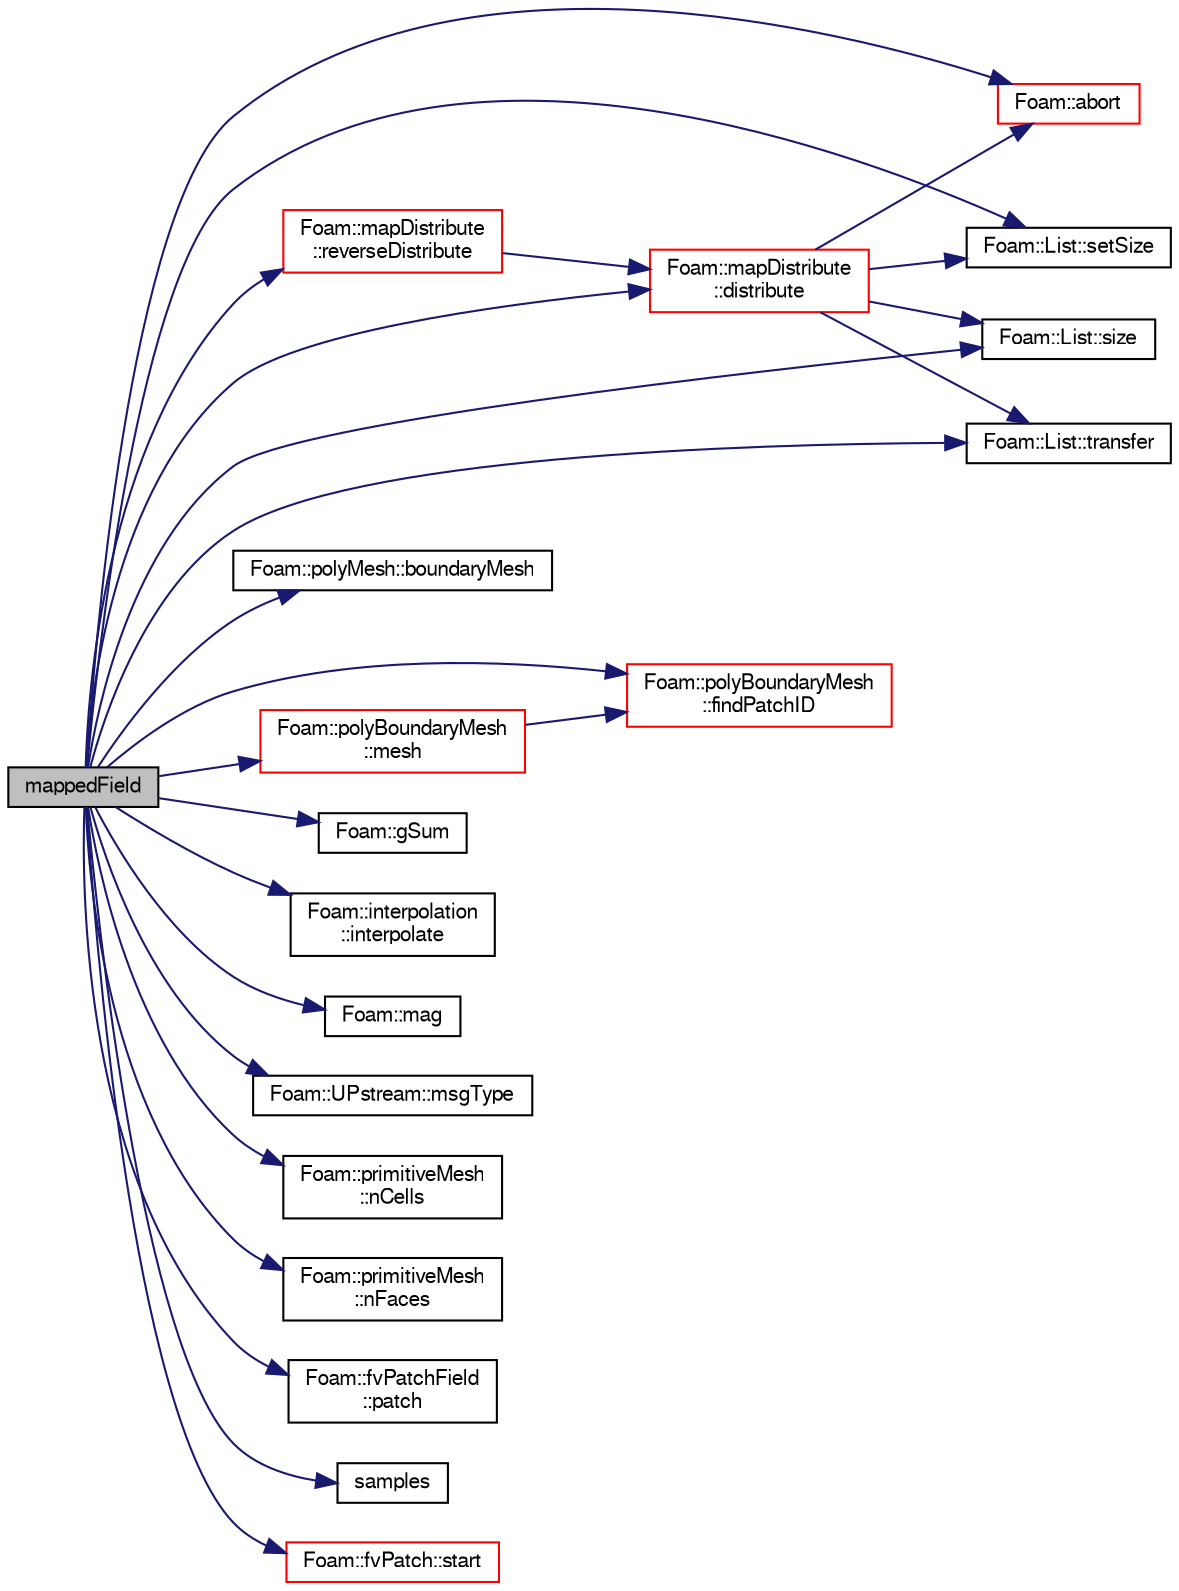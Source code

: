 digraph "mappedField"
{
  bgcolor="transparent";
  edge [fontname="FreeSans",fontsize="10",labelfontname="FreeSans",labelfontsize="10"];
  node [fontname="FreeSans",fontsize="10",shape=record];
  rankdir="LR";
  Node690 [label="mappedField",height=0.2,width=0.4,color="black", fillcolor="grey75", style="filled", fontcolor="black"];
  Node690 -> Node691 [color="midnightblue",fontsize="10",style="solid",fontname="FreeSans"];
  Node691 [label="Foam::abort",height=0.2,width=0.4,color="red",URL="$a21124.html#a447107a607d03e417307c203fa5fb44b"];
  Node690 -> Node734 [color="midnightblue",fontsize="10",style="solid",fontname="FreeSans"];
  Node734 [label="Foam::polyMesh::boundaryMesh",height=0.2,width=0.4,color="black",URL="$a27410.html#a9f2b68c134340291eda6197f47f25484",tooltip="Return boundary mesh. "];
  Node690 -> Node735 [color="midnightblue",fontsize="10",style="solid",fontname="FreeSans"];
  Node735 [label="Foam::mapDistribute\l::distribute",height=0.2,width=0.4,color="red",URL="$a27362.html#a33e0f8481eb68bf011731ec98e8f7c65",tooltip="Distribute data. Note:schedule only used for Pstream::scheduled. "];
  Node735 -> Node691 [color="midnightblue",fontsize="10",style="solid",fontname="FreeSans"];
  Node735 -> Node739 [color="midnightblue",fontsize="10",style="solid",fontname="FreeSans"];
  Node739 [label="Foam::List::setSize",height=0.2,width=0.4,color="black",URL="$a25694.html#aedb985ffeaf1bdbfeccc2a8730405703",tooltip="Reset size of List. "];
  Node735 -> Node740 [color="midnightblue",fontsize="10",style="solid",fontname="FreeSans"];
  Node740 [label="Foam::List::size",height=0.2,width=0.4,color="black",URL="$a25694.html#a8a5f6fa29bd4b500caf186f60245b384",tooltip="Override size to be inconsistent with allocated storage. "];
  Node735 -> Node741 [color="midnightblue",fontsize="10",style="solid",fontname="FreeSans"];
  Node741 [label="Foam::List::transfer",height=0.2,width=0.4,color="black",URL="$a25694.html#a25ad1d2084d16b234b0cf91c07e832c0",tooltip="Transfer the contents of the argument List into this list. "];
  Node690 -> Node743 [color="midnightblue",fontsize="10",style="solid",fontname="FreeSans"];
  Node743 [label="Foam::polyBoundaryMesh\l::findPatchID",height=0.2,width=0.4,color="red",URL="$a27402.html#ac89fe0aab9fe12bd4f0d3807495fe72b",tooltip="Find patch index given a name. "];
  Node690 -> Node747 [color="midnightblue",fontsize="10",style="solid",fontname="FreeSans"];
  Node747 [label="Foam::gSum",height=0.2,width=0.4,color="black",URL="$a21124.html#a11b1ebb4c53ad062332767d75ca96328"];
  Node690 -> Node748 [color="midnightblue",fontsize="10",style="solid",fontname="FreeSans"];
  Node748 [label="Foam::interpolation\l::interpolate",height=0.2,width=0.4,color="black",URL="$a22158.html#a6035a5d27ef26ebad9ac2e9690fe3fda",tooltip="Interpolate field to the given point in the given cell. "];
  Node690 -> Node749 [color="midnightblue",fontsize="10",style="solid",fontname="FreeSans"];
  Node749 [label="Foam::mag",height=0.2,width=0.4,color="black",URL="$a21124.html#a929da2a3fdcf3dacbbe0487d3a330dae"];
  Node690 -> Node750 [color="midnightblue",fontsize="10",style="solid",fontname="FreeSans"];
  Node750 [label="Foam::polyBoundaryMesh\l::mesh",height=0.2,width=0.4,color="red",URL="$a27402.html#ae78c91f8ff731c07ccc4351d9fe861ba",tooltip="Return the mesh reference. "];
  Node750 -> Node743 [color="midnightblue",fontsize="10",style="solid",fontname="FreeSans"];
  Node690 -> Node873 [color="midnightblue",fontsize="10",style="solid",fontname="FreeSans"];
  Node873 [label="Foam::UPstream::msgType",height=0.2,width=0.4,color="black",URL="$a26270.html#ae5b8fe6652f6320aa6c7f5c44b6f01b7",tooltip="Message tag of standard messages. "];
  Node690 -> Node874 [color="midnightblue",fontsize="10",style="solid",fontname="FreeSans"];
  Node874 [label="Foam::primitiveMesh\l::nCells",height=0.2,width=0.4,color="black",URL="$a27530.html#a13b94bdb0926552bf78ad5210a73a3d5"];
  Node690 -> Node788 [color="midnightblue",fontsize="10",style="solid",fontname="FreeSans"];
  Node788 [label="Foam::primitiveMesh\l::nFaces",height=0.2,width=0.4,color="black",URL="$a27530.html#abe602c985a3c9ffa67176e969e77ca6f"];
  Node690 -> Node875 [color="midnightblue",fontsize="10",style="solid",fontname="FreeSans"];
  Node875 [label="Foam::fvPatchField\l::patch",height=0.2,width=0.4,color="black",URL="$a22354.html#aca0923a4611f6166ffd8fa14d81864a4",tooltip="Return patch. "];
  Node690 -> Node876 [color="midnightblue",fontsize="10",style="solid",fontname="FreeSans"];
  Node876 [label="Foam::mapDistribute\l::reverseDistribute",height=0.2,width=0.4,color="red",URL="$a27362.html#af4843479bbb5ce26fab0dbefd525c410",tooltip="Reverse distribute data using default commsType. "];
  Node876 -> Node735 [color="midnightblue",fontsize="10",style="solid",fontname="FreeSans"];
  Node690 -> Node878 [color="midnightblue",fontsize="10",style="solid",fontname="FreeSans"];
  Node878 [label="samples",height=0.2,width=0.4,color="black",URL="$a38939.html#a14d38e99c2caf50fd9f0aa0d5ef88e3b"];
  Node690 -> Node739 [color="midnightblue",fontsize="10",style="solid",fontname="FreeSans"];
  Node690 -> Node740 [color="midnightblue",fontsize="10",style="solid",fontname="FreeSans"];
  Node690 -> Node879 [color="midnightblue",fontsize="10",style="solid",fontname="FreeSans"];
  Node879 [label="Foam::fvPatch::start",height=0.2,width=0.4,color="red",URL="$a22870.html#a6bfd3e3abb11e98bdb4b98671cec1234",tooltip="Return start label of this patch in the polyMesh face list. "];
  Node690 -> Node741 [color="midnightblue",fontsize="10",style="solid",fontname="FreeSans"];
}
